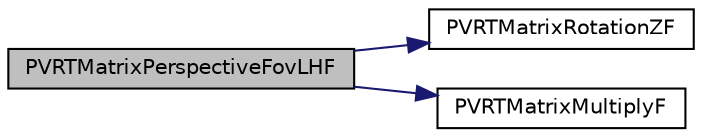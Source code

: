 digraph "PVRTMatrixPerspectiveFovLHF"
{
  edge [fontname="Helvetica",fontsize="10",labelfontname="Helvetica",labelfontsize="10"];
  node [fontname="Helvetica",fontsize="10",shape=record];
  rankdir="LR";
  Node1 [label="PVRTMatrixPerspectiveFovLHF",height=0.2,width=0.4,color="black", fillcolor="grey75", style="filled", fontcolor="black"];
  Node1 -> Node2 [color="midnightblue",fontsize="10",style="solid",fontname="Helvetica"];
  Node2 [label="PVRTMatrixRotationZF",height=0.2,width=0.4,color="black", fillcolor="white", style="filled",URL="$_p_v_r_t_matrix_8h.html#aa4bc218120d68424307fe50d73cf82c4"];
  Node1 -> Node3 [color="midnightblue",fontsize="10",style="solid",fontname="Helvetica"];
  Node3 [label="PVRTMatrixMultiplyF",height=0.2,width=0.4,color="black", fillcolor="white", style="filled",URL="$_p_v_r_t_matrix_8h.html#a3b1313f945548913d1142e4705d8241a"];
}
